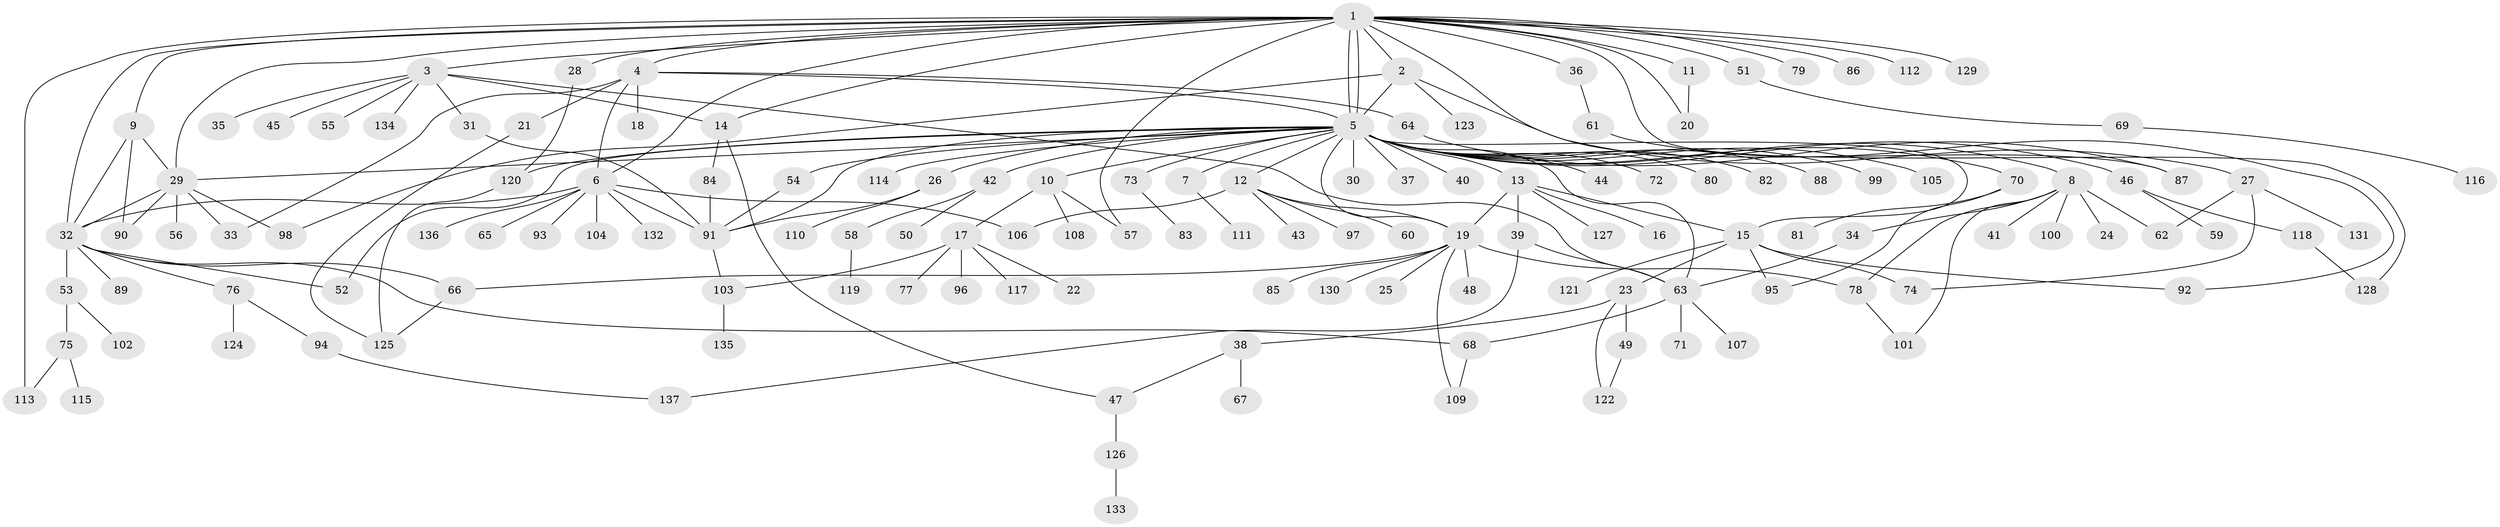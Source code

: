 // Generated by graph-tools (version 1.1) at 2025/48/03/09/25 04:48:00]
// undirected, 137 vertices, 183 edges
graph export_dot {
graph [start="1"]
  node [color=gray90,style=filled];
  1;
  2;
  3;
  4;
  5;
  6;
  7;
  8;
  9;
  10;
  11;
  12;
  13;
  14;
  15;
  16;
  17;
  18;
  19;
  20;
  21;
  22;
  23;
  24;
  25;
  26;
  27;
  28;
  29;
  30;
  31;
  32;
  33;
  34;
  35;
  36;
  37;
  38;
  39;
  40;
  41;
  42;
  43;
  44;
  45;
  46;
  47;
  48;
  49;
  50;
  51;
  52;
  53;
  54;
  55;
  56;
  57;
  58;
  59;
  60;
  61;
  62;
  63;
  64;
  65;
  66;
  67;
  68;
  69;
  70;
  71;
  72;
  73;
  74;
  75;
  76;
  77;
  78;
  79;
  80;
  81;
  82;
  83;
  84;
  85;
  86;
  87;
  88;
  89;
  90;
  91;
  92;
  93;
  94;
  95;
  96;
  97;
  98;
  99;
  100;
  101;
  102;
  103;
  104;
  105;
  106;
  107;
  108;
  109;
  110;
  111;
  112;
  113;
  114;
  115;
  116;
  117;
  118;
  119;
  120;
  121;
  122;
  123;
  124;
  125;
  126;
  127;
  128;
  129;
  130;
  131;
  132;
  133;
  134;
  135;
  136;
  137;
  1 -- 2;
  1 -- 3;
  1 -- 4;
  1 -- 5;
  1 -- 5;
  1 -- 6;
  1 -- 9;
  1 -- 11;
  1 -- 14;
  1 -- 20;
  1 -- 28;
  1 -- 29;
  1 -- 32;
  1 -- 36;
  1 -- 51;
  1 -- 57;
  1 -- 79;
  1 -- 86;
  1 -- 87;
  1 -- 112;
  1 -- 113;
  1 -- 128;
  1 -- 129;
  2 -- 5;
  2 -- 27;
  2 -- 98;
  2 -- 123;
  3 -- 14;
  3 -- 31;
  3 -- 35;
  3 -- 45;
  3 -- 55;
  3 -- 63;
  3 -- 134;
  4 -- 5;
  4 -- 6;
  4 -- 18;
  4 -- 21;
  4 -- 33;
  4 -- 64;
  5 -- 7;
  5 -- 8;
  5 -- 10;
  5 -- 12;
  5 -- 13;
  5 -- 15;
  5 -- 19;
  5 -- 26;
  5 -- 29;
  5 -- 30;
  5 -- 37;
  5 -- 40;
  5 -- 42;
  5 -- 44;
  5 -- 46;
  5 -- 52;
  5 -- 54;
  5 -- 63;
  5 -- 70;
  5 -- 72;
  5 -- 73;
  5 -- 80;
  5 -- 82;
  5 -- 88;
  5 -- 91;
  5 -- 99;
  5 -- 105;
  5 -- 114;
  5 -- 120;
  6 -- 32;
  6 -- 65;
  6 -- 91;
  6 -- 93;
  6 -- 104;
  6 -- 106;
  6 -- 132;
  6 -- 136;
  7 -- 111;
  8 -- 24;
  8 -- 34;
  8 -- 41;
  8 -- 62;
  8 -- 78;
  8 -- 100;
  8 -- 101;
  9 -- 29;
  9 -- 32;
  9 -- 90;
  10 -- 17;
  10 -- 57;
  10 -- 108;
  11 -- 20;
  12 -- 19;
  12 -- 43;
  12 -- 60;
  12 -- 97;
  12 -- 106;
  13 -- 15;
  13 -- 16;
  13 -- 19;
  13 -- 39;
  13 -- 127;
  14 -- 47;
  14 -- 84;
  15 -- 23;
  15 -- 74;
  15 -- 92;
  15 -- 95;
  15 -- 121;
  17 -- 22;
  17 -- 77;
  17 -- 96;
  17 -- 103;
  17 -- 117;
  19 -- 25;
  19 -- 48;
  19 -- 66;
  19 -- 78;
  19 -- 85;
  19 -- 109;
  19 -- 130;
  21 -- 125;
  23 -- 38;
  23 -- 49;
  23 -- 122;
  26 -- 91;
  26 -- 110;
  27 -- 62;
  27 -- 74;
  27 -- 131;
  28 -- 120;
  29 -- 32;
  29 -- 33;
  29 -- 56;
  29 -- 90;
  29 -- 98;
  31 -- 91;
  32 -- 52;
  32 -- 53;
  32 -- 66;
  32 -- 68;
  32 -- 76;
  32 -- 89;
  34 -- 63;
  36 -- 61;
  38 -- 47;
  38 -- 67;
  39 -- 63;
  39 -- 137;
  42 -- 50;
  42 -- 58;
  46 -- 59;
  46 -- 118;
  47 -- 126;
  49 -- 122;
  51 -- 69;
  53 -- 75;
  53 -- 102;
  54 -- 91;
  58 -- 119;
  61 -- 92;
  63 -- 68;
  63 -- 71;
  63 -- 107;
  64 -- 87;
  66 -- 125;
  68 -- 109;
  69 -- 116;
  70 -- 81;
  70 -- 95;
  73 -- 83;
  75 -- 113;
  75 -- 115;
  76 -- 94;
  76 -- 124;
  78 -- 101;
  84 -- 91;
  91 -- 103;
  94 -- 137;
  103 -- 135;
  118 -- 128;
  120 -- 125;
  126 -- 133;
}
